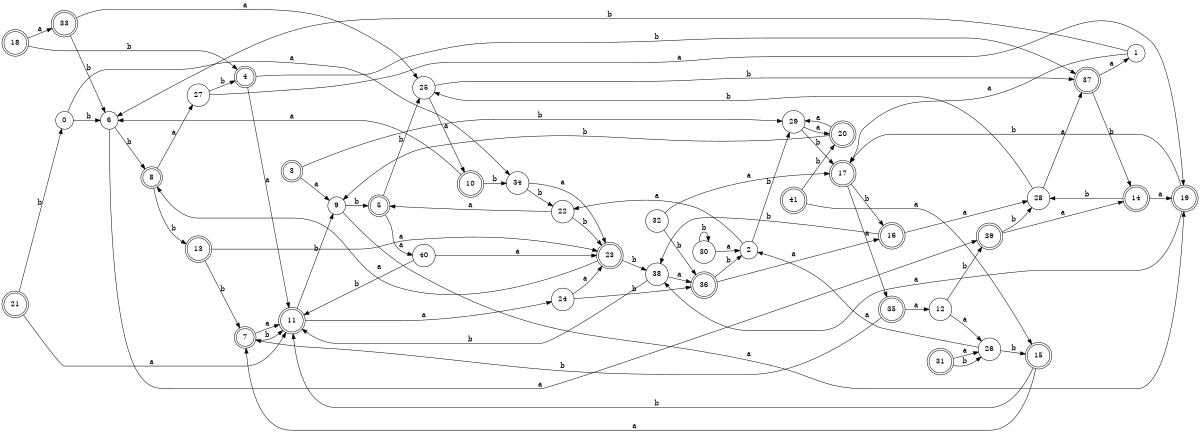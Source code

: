 digraph n34_9 {
__start0 [label="" shape="none"];

rankdir=LR;
size="8,5";

s0 [style="filled", color="black", fillcolor="white" shape="circle", label="0"];
s1 [style="filled", color="black", fillcolor="white" shape="circle", label="1"];
s2 [style="filled", color="black", fillcolor="white" shape="circle", label="2"];
s3 [style="rounded,filled", color="black", fillcolor="white" shape="doublecircle", label="3"];
s4 [style="rounded,filled", color="black", fillcolor="white" shape="doublecircle", label="4"];
s5 [style="rounded,filled", color="black", fillcolor="white" shape="doublecircle", label="5"];
s6 [style="filled", color="black", fillcolor="white" shape="circle", label="6"];
s7 [style="rounded,filled", color="black", fillcolor="white" shape="doublecircle", label="7"];
s8 [style="rounded,filled", color="black", fillcolor="white" shape="doublecircle", label="8"];
s9 [style="filled", color="black", fillcolor="white" shape="circle", label="9"];
s10 [style="rounded,filled", color="black", fillcolor="white" shape="doublecircle", label="10"];
s11 [style="rounded,filled", color="black", fillcolor="white" shape="doublecircle", label="11"];
s12 [style="filled", color="black", fillcolor="white" shape="circle", label="12"];
s13 [style="rounded,filled", color="black", fillcolor="white" shape="doublecircle", label="13"];
s14 [style="rounded,filled", color="black", fillcolor="white" shape="doublecircle", label="14"];
s15 [style="rounded,filled", color="black", fillcolor="white" shape="doublecircle", label="15"];
s16 [style="rounded,filled", color="black", fillcolor="white" shape="doublecircle", label="16"];
s17 [style="rounded,filled", color="black", fillcolor="white" shape="doublecircle", label="17"];
s18 [style="rounded,filled", color="black", fillcolor="white" shape="doublecircle", label="18"];
s19 [style="rounded,filled", color="black", fillcolor="white" shape="doublecircle", label="19"];
s20 [style="rounded,filled", color="black", fillcolor="white" shape="doublecircle", label="20"];
s21 [style="rounded,filled", color="black", fillcolor="white" shape="doublecircle", label="21"];
s22 [style="filled", color="black", fillcolor="white" shape="circle", label="22"];
s23 [style="rounded,filled", color="black", fillcolor="white" shape="doublecircle", label="23"];
s24 [style="filled", color="black", fillcolor="white" shape="circle", label="24"];
s25 [style="filled", color="black", fillcolor="white" shape="circle", label="25"];
s26 [style="filled", color="black", fillcolor="white" shape="circle", label="26"];
s27 [style="filled", color="black", fillcolor="white" shape="circle", label="27"];
s28 [style="filled", color="black", fillcolor="white" shape="circle", label="28"];
s29 [style="filled", color="black", fillcolor="white" shape="circle", label="29"];
s30 [style="filled", color="black", fillcolor="white" shape="circle", label="30"];
s31 [style="rounded,filled", color="black", fillcolor="white" shape="doublecircle", label="31"];
s32 [style="filled", color="black", fillcolor="white" shape="circle", label="32"];
s33 [style="rounded,filled", color="black", fillcolor="white" shape="doublecircle", label="33"];
s34 [style="filled", color="black", fillcolor="white" shape="circle", label="34"];
s35 [style="rounded,filled", color="black", fillcolor="white" shape="doublecircle", label="35"];
s36 [style="rounded,filled", color="black", fillcolor="white" shape="doublecircle", label="36"];
s37 [style="rounded,filled", color="black", fillcolor="white" shape="doublecircle", label="37"];
s38 [style="filled", color="black", fillcolor="white" shape="circle", label="38"];
s39 [style="rounded,filled", color="black", fillcolor="white" shape="doublecircle", label="39"];
s40 [style="filled", color="black", fillcolor="white" shape="circle", label="40"];
s41 [style="rounded,filled", color="black", fillcolor="white" shape="doublecircle", label="41"];
s0 -> s34 [label="a"];
s0 -> s6 [label="b"];
s1 -> s17 [label="a"];
s1 -> s6 [label="b"];
s2 -> s22 [label="a"];
s2 -> s29 [label="b"];
s3 -> s9 [label="a"];
s3 -> s29 [label="b"];
s4 -> s11 [label="a"];
s4 -> s37 [label="b"];
s5 -> s40 [label="a"];
s5 -> s25 [label="b"];
s6 -> s39 [label="a"];
s6 -> s8 [label="b"];
s7 -> s11 [label="a"];
s7 -> s11 [label="b"];
s8 -> s27 [label="a"];
s8 -> s13 [label="b"];
s9 -> s19 [label="a"];
s9 -> s5 [label="b"];
s10 -> s6 [label="a"];
s10 -> s34 [label="b"];
s11 -> s24 [label="a"];
s11 -> s9 [label="b"];
s12 -> s26 [label="a"];
s12 -> s39 [label="b"];
s13 -> s23 [label="a"];
s13 -> s7 [label="b"];
s14 -> s19 [label="a"];
s14 -> s28 [label="b"];
s15 -> s7 [label="a"];
s15 -> s11 [label="b"];
s16 -> s28 [label="a"];
s16 -> s38 [label="b"];
s17 -> s35 [label="a"];
s17 -> s16 [label="b"];
s18 -> s33 [label="a"];
s18 -> s4 [label="b"];
s19 -> s38 [label="a"];
s19 -> s17 [label="b"];
s20 -> s29 [label="a"];
s20 -> s9 [label="b"];
s21 -> s11 [label="a"];
s21 -> s0 [label="b"];
s22 -> s5 [label="a"];
s22 -> s23 [label="b"];
s23 -> s8 [label="a"];
s23 -> s38 [label="b"];
s24 -> s23 [label="a"];
s24 -> s36 [label="b"];
s25 -> s10 [label="a"];
s25 -> s37 [label="b"];
s26 -> s2 [label="a"];
s26 -> s15 [label="b"];
s27 -> s19 [label="a"];
s27 -> s4 [label="b"];
s28 -> s37 [label="a"];
s28 -> s25 [label="b"];
s29 -> s20 [label="a"];
s29 -> s17 [label="b"];
s30 -> s2 [label="a"];
s30 -> s30 [label="b"];
s31 -> s26 [label="a"];
s31 -> s26 [label="b"];
s32 -> s17 [label="a"];
s32 -> s36 [label="b"];
s33 -> s25 [label="a"];
s33 -> s6 [label="b"];
s34 -> s23 [label="a"];
s34 -> s22 [label="b"];
s35 -> s12 [label="a"];
s35 -> s7 [label="b"];
s36 -> s16 [label="a"];
s36 -> s2 [label="b"];
s37 -> s1 [label="a"];
s37 -> s14 [label="b"];
s38 -> s36 [label="a"];
s38 -> s11 [label="b"];
s39 -> s14 [label="a"];
s39 -> s28 [label="b"];
s40 -> s23 [label="a"];
s40 -> s11 [label="b"];
s41 -> s15 [label="a"];
s41 -> s20 [label="b"];

}